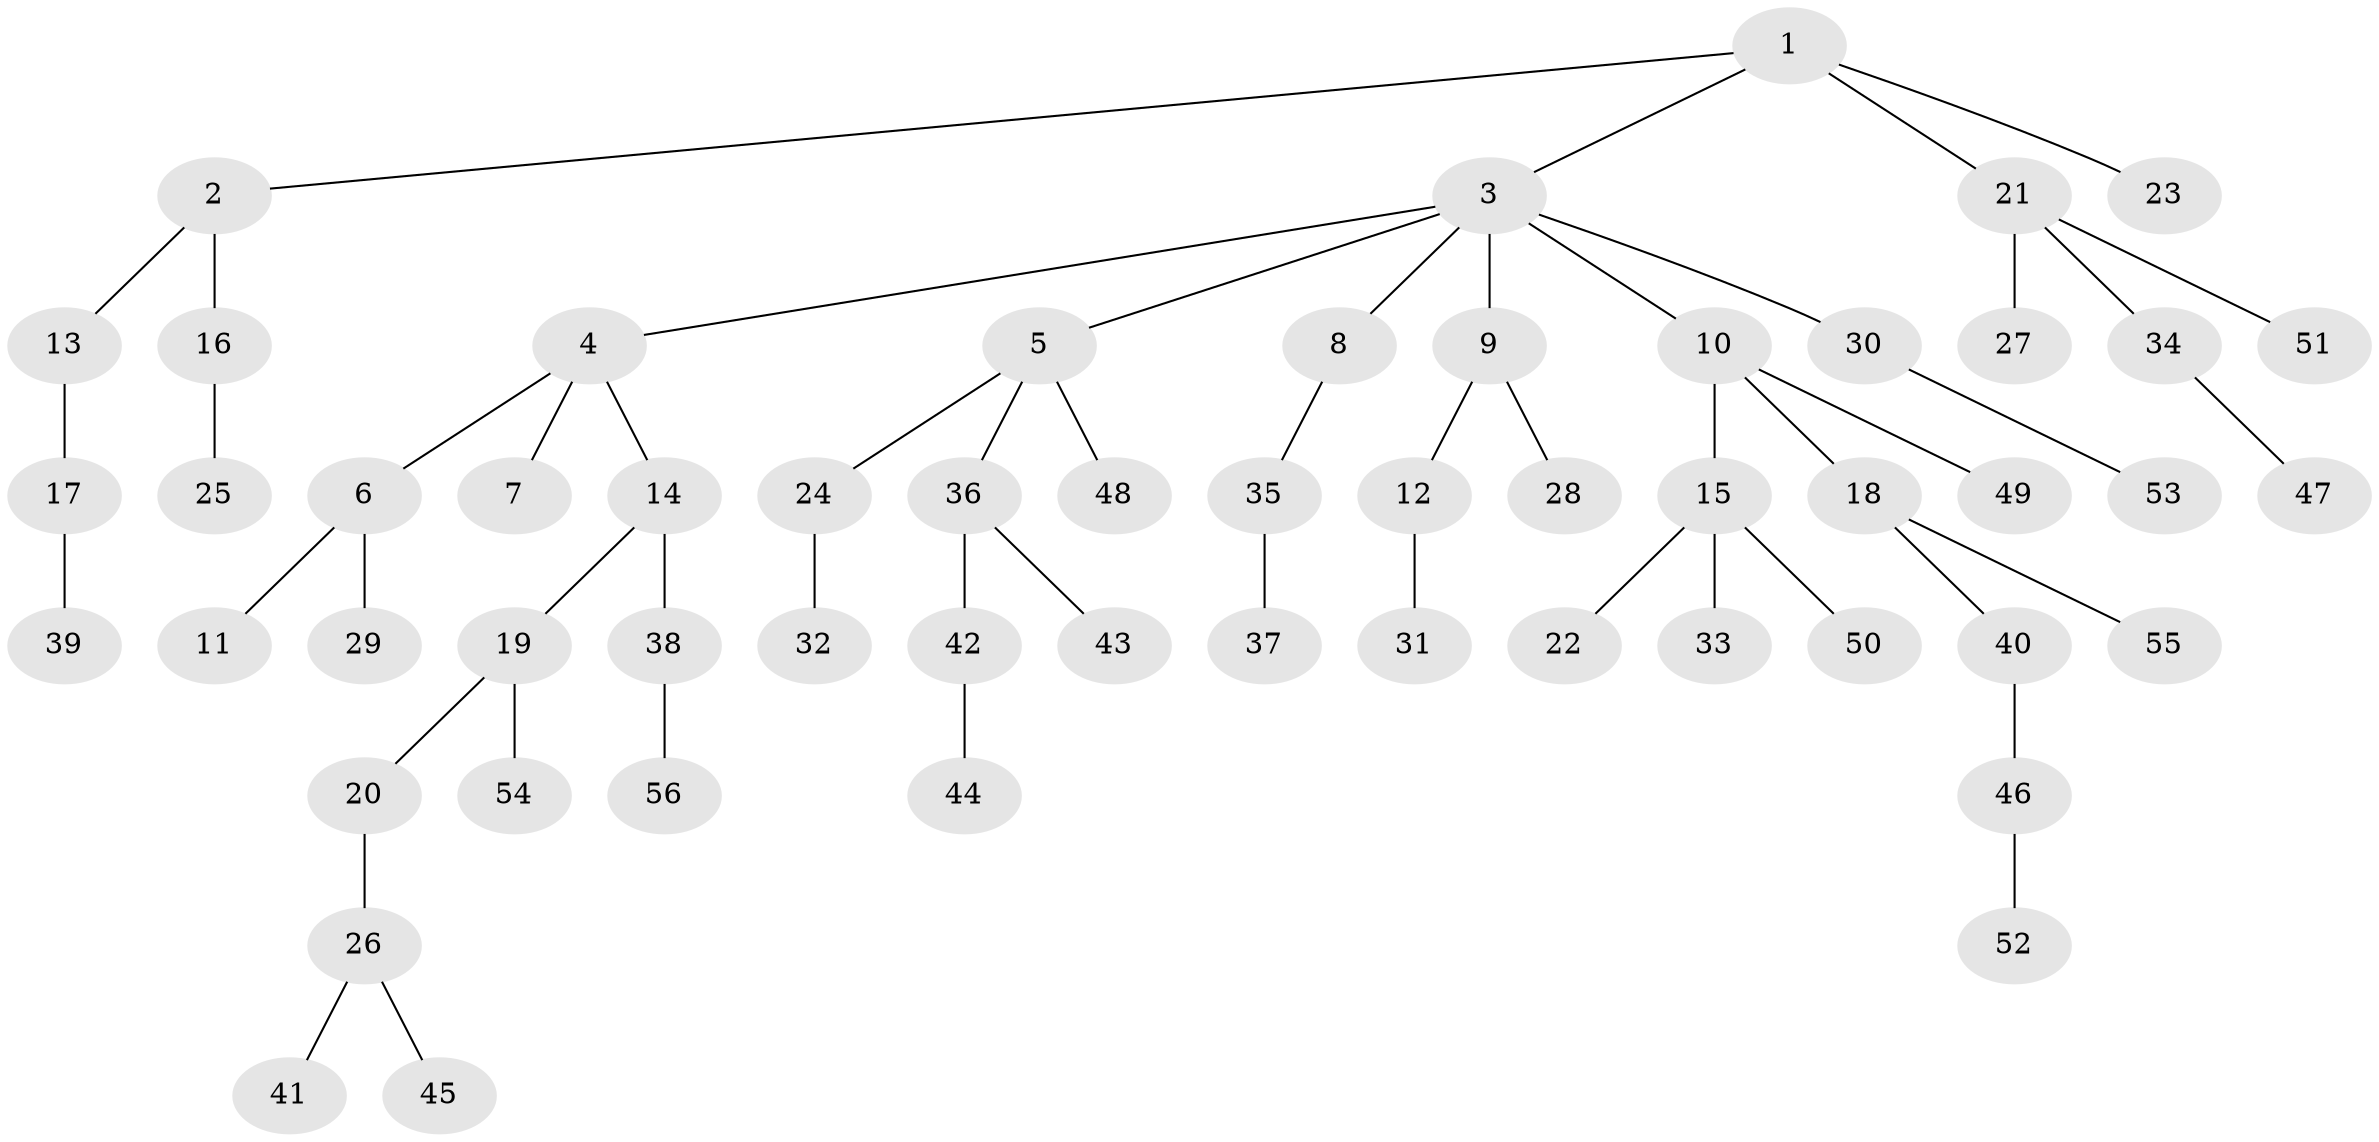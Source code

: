 // coarse degree distribution, {3: 0.2571428571428571, 9: 0.02857142857142857, 2: 0.2, 1: 0.5142857142857142}
// Generated by graph-tools (version 1.1) at 2025/52/02/27/25 19:52:11]
// undirected, 56 vertices, 55 edges
graph export_dot {
graph [start="1"]
  node [color=gray90,style=filled];
  1;
  2;
  3;
  4;
  5;
  6;
  7;
  8;
  9;
  10;
  11;
  12;
  13;
  14;
  15;
  16;
  17;
  18;
  19;
  20;
  21;
  22;
  23;
  24;
  25;
  26;
  27;
  28;
  29;
  30;
  31;
  32;
  33;
  34;
  35;
  36;
  37;
  38;
  39;
  40;
  41;
  42;
  43;
  44;
  45;
  46;
  47;
  48;
  49;
  50;
  51;
  52;
  53;
  54;
  55;
  56;
  1 -- 2;
  1 -- 3;
  1 -- 21;
  1 -- 23;
  2 -- 13;
  2 -- 16;
  3 -- 4;
  3 -- 5;
  3 -- 8;
  3 -- 9;
  3 -- 10;
  3 -- 30;
  4 -- 6;
  4 -- 7;
  4 -- 14;
  5 -- 24;
  5 -- 36;
  5 -- 48;
  6 -- 11;
  6 -- 29;
  8 -- 35;
  9 -- 12;
  9 -- 28;
  10 -- 15;
  10 -- 18;
  10 -- 49;
  12 -- 31;
  13 -- 17;
  14 -- 19;
  14 -- 38;
  15 -- 22;
  15 -- 33;
  15 -- 50;
  16 -- 25;
  17 -- 39;
  18 -- 40;
  18 -- 55;
  19 -- 20;
  19 -- 54;
  20 -- 26;
  21 -- 27;
  21 -- 34;
  21 -- 51;
  24 -- 32;
  26 -- 41;
  26 -- 45;
  30 -- 53;
  34 -- 47;
  35 -- 37;
  36 -- 42;
  36 -- 43;
  38 -- 56;
  40 -- 46;
  42 -- 44;
  46 -- 52;
}

